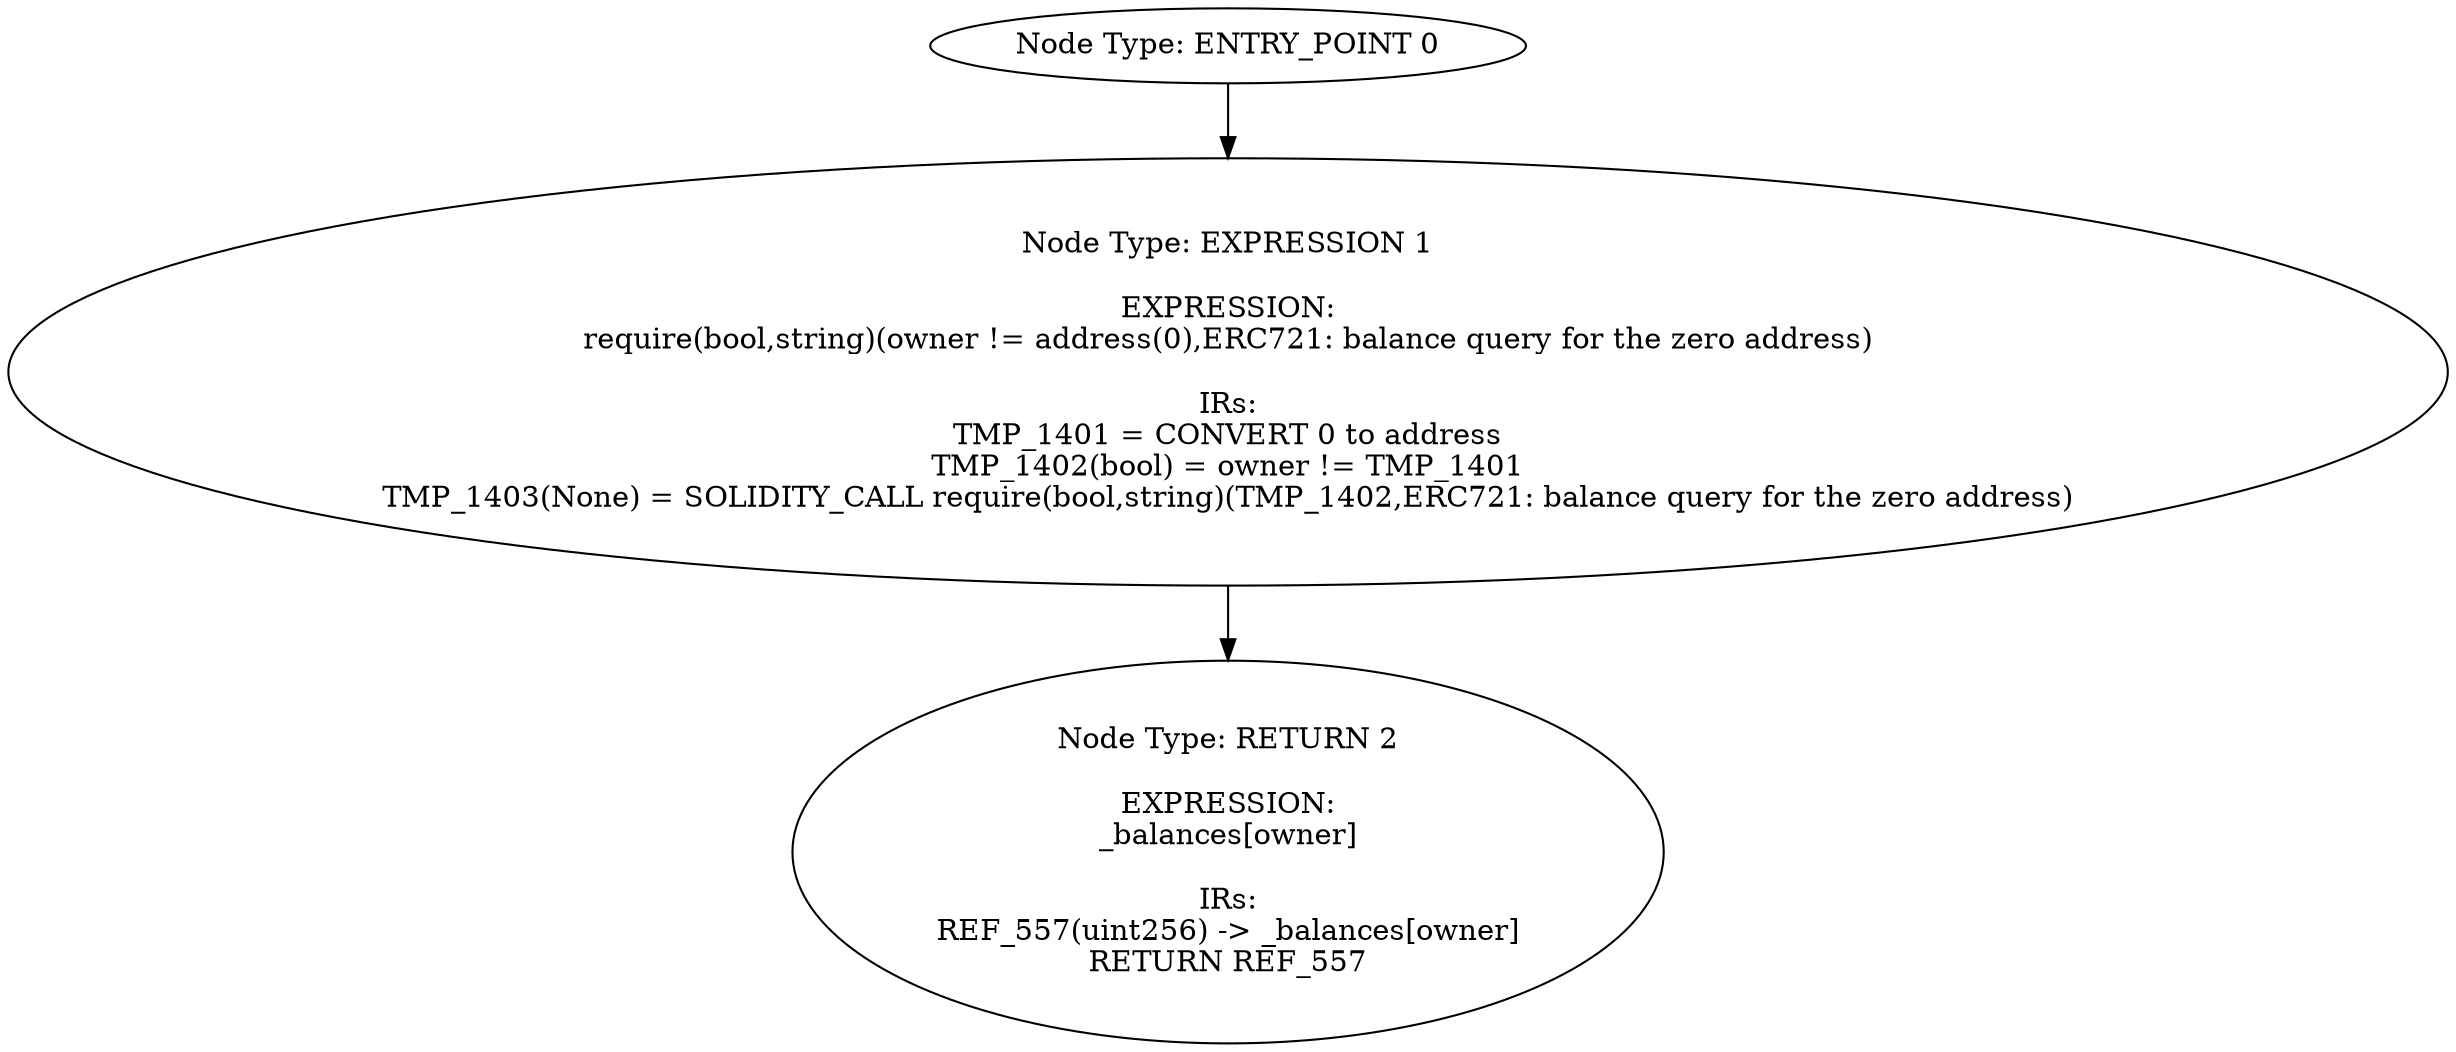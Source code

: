 digraph{
0[label="Node Type: ENTRY_POINT 0
"];
0->1;
1[label="Node Type: EXPRESSION 1

EXPRESSION:
require(bool,string)(owner != address(0),ERC721: balance query for the zero address)

IRs:
TMP_1401 = CONVERT 0 to address
TMP_1402(bool) = owner != TMP_1401
TMP_1403(None) = SOLIDITY_CALL require(bool,string)(TMP_1402,ERC721: balance query for the zero address)"];
1->2;
2[label="Node Type: RETURN 2

EXPRESSION:
_balances[owner]

IRs:
REF_557(uint256) -> _balances[owner]
RETURN REF_557"];
}
